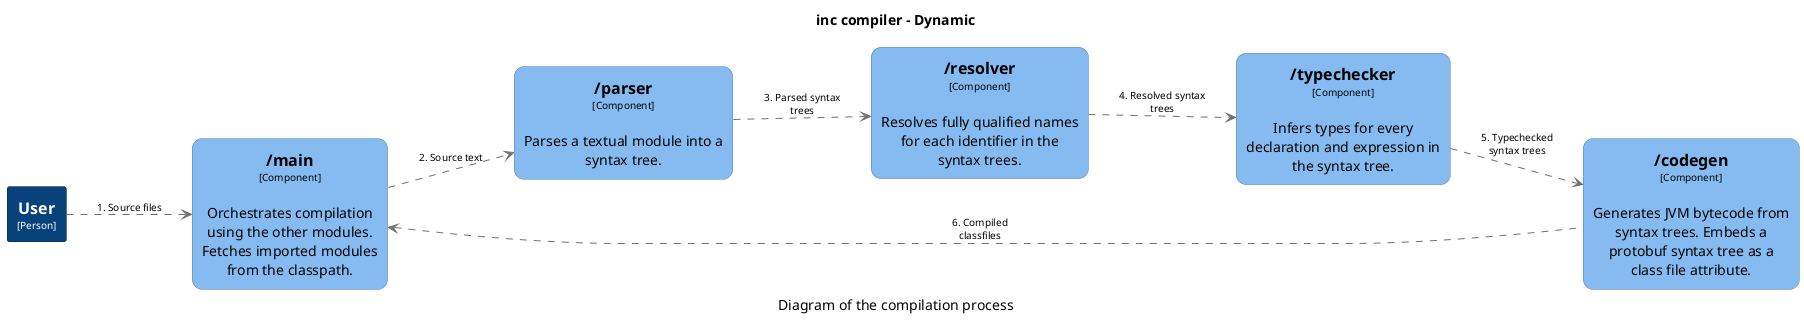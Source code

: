 @startuml(id=Compilation)
title inc compiler - Dynamic
caption Diagram of the compilation process

skinparam {
  shadowing false
  arrowFontSize 10
  defaultTextAlignment center
  wrapWidth 200
  maxMessageSize 100
}
hide stereotype
skinparam rectangle<<1>> {
  BackgroundColor #08427b
  FontColor #ffffff
  BorderColor #052E56
}
skinparam rectangle<<6>> {
  BackgroundColor #85bbf0
  FontColor #000000
  BorderColor #5D82A8
  roundCorner 20
}
skinparam rectangle<<7>> {
  BackgroundColor #85bbf0
  FontColor #000000
  BorderColor #5D82A8
  roundCorner 20
}
skinparam rectangle<<8>> {
  BackgroundColor #85bbf0
  FontColor #000000
  BorderColor #5D82A8
  roundCorner 20
}
skinparam rectangle<<9>> {
  BackgroundColor #85bbf0
  FontColor #000000
  BorderColor #5D82A8
  roundCorner 20
}
skinparam rectangle<<10>> {
  BackgroundColor #85bbf0
  FontColor #000000
  BorderColor #5D82A8
  roundCorner 20
}
left to right direction

rectangle "==User\n<size:10>[Person]</size>" <<1>> as 1
rectangle "==/main\n<size:10>[Component]</size>\n\nOrchestrates compilation using the other modules. Fetches imported modules from the classpath." <<10>> as 10
rectangle "==/parser\n<size:10>[Component]</size>\n\nParses a textual module into a syntax tree." <<6>> as 6
rectangle "==/resolver\n<size:10>[Component]</size>\n\nResolves fully qualified names for each identifier in the syntax trees." <<7>> as 7
rectangle "==/typechecker\n<size:10>[Component]</size>\n\nInfers types for every declaration and expression in the syntax tree." <<8>> as 8
rectangle "==/codegen\n<size:10>[Component]</size>\n\nGenerates JVM bytecode from syntax trees. Embeds a protobuf syntax tree as a class file attribute." <<9>> as 9
1 .[#707070].> 10 : "1. Source files"
10 .[#707070].> 6 : "2. Source text"
6 .[#707070].> 7 : "3. Parsed syntax trees"
7 .[#707070].> 8 : "4. Resolved syntax trees"
8 .[#707070].> 9 : "5. Typechecked syntax trees"
10 <.[#707070]. 9 : "6. Compiled classfiles"
@enduml